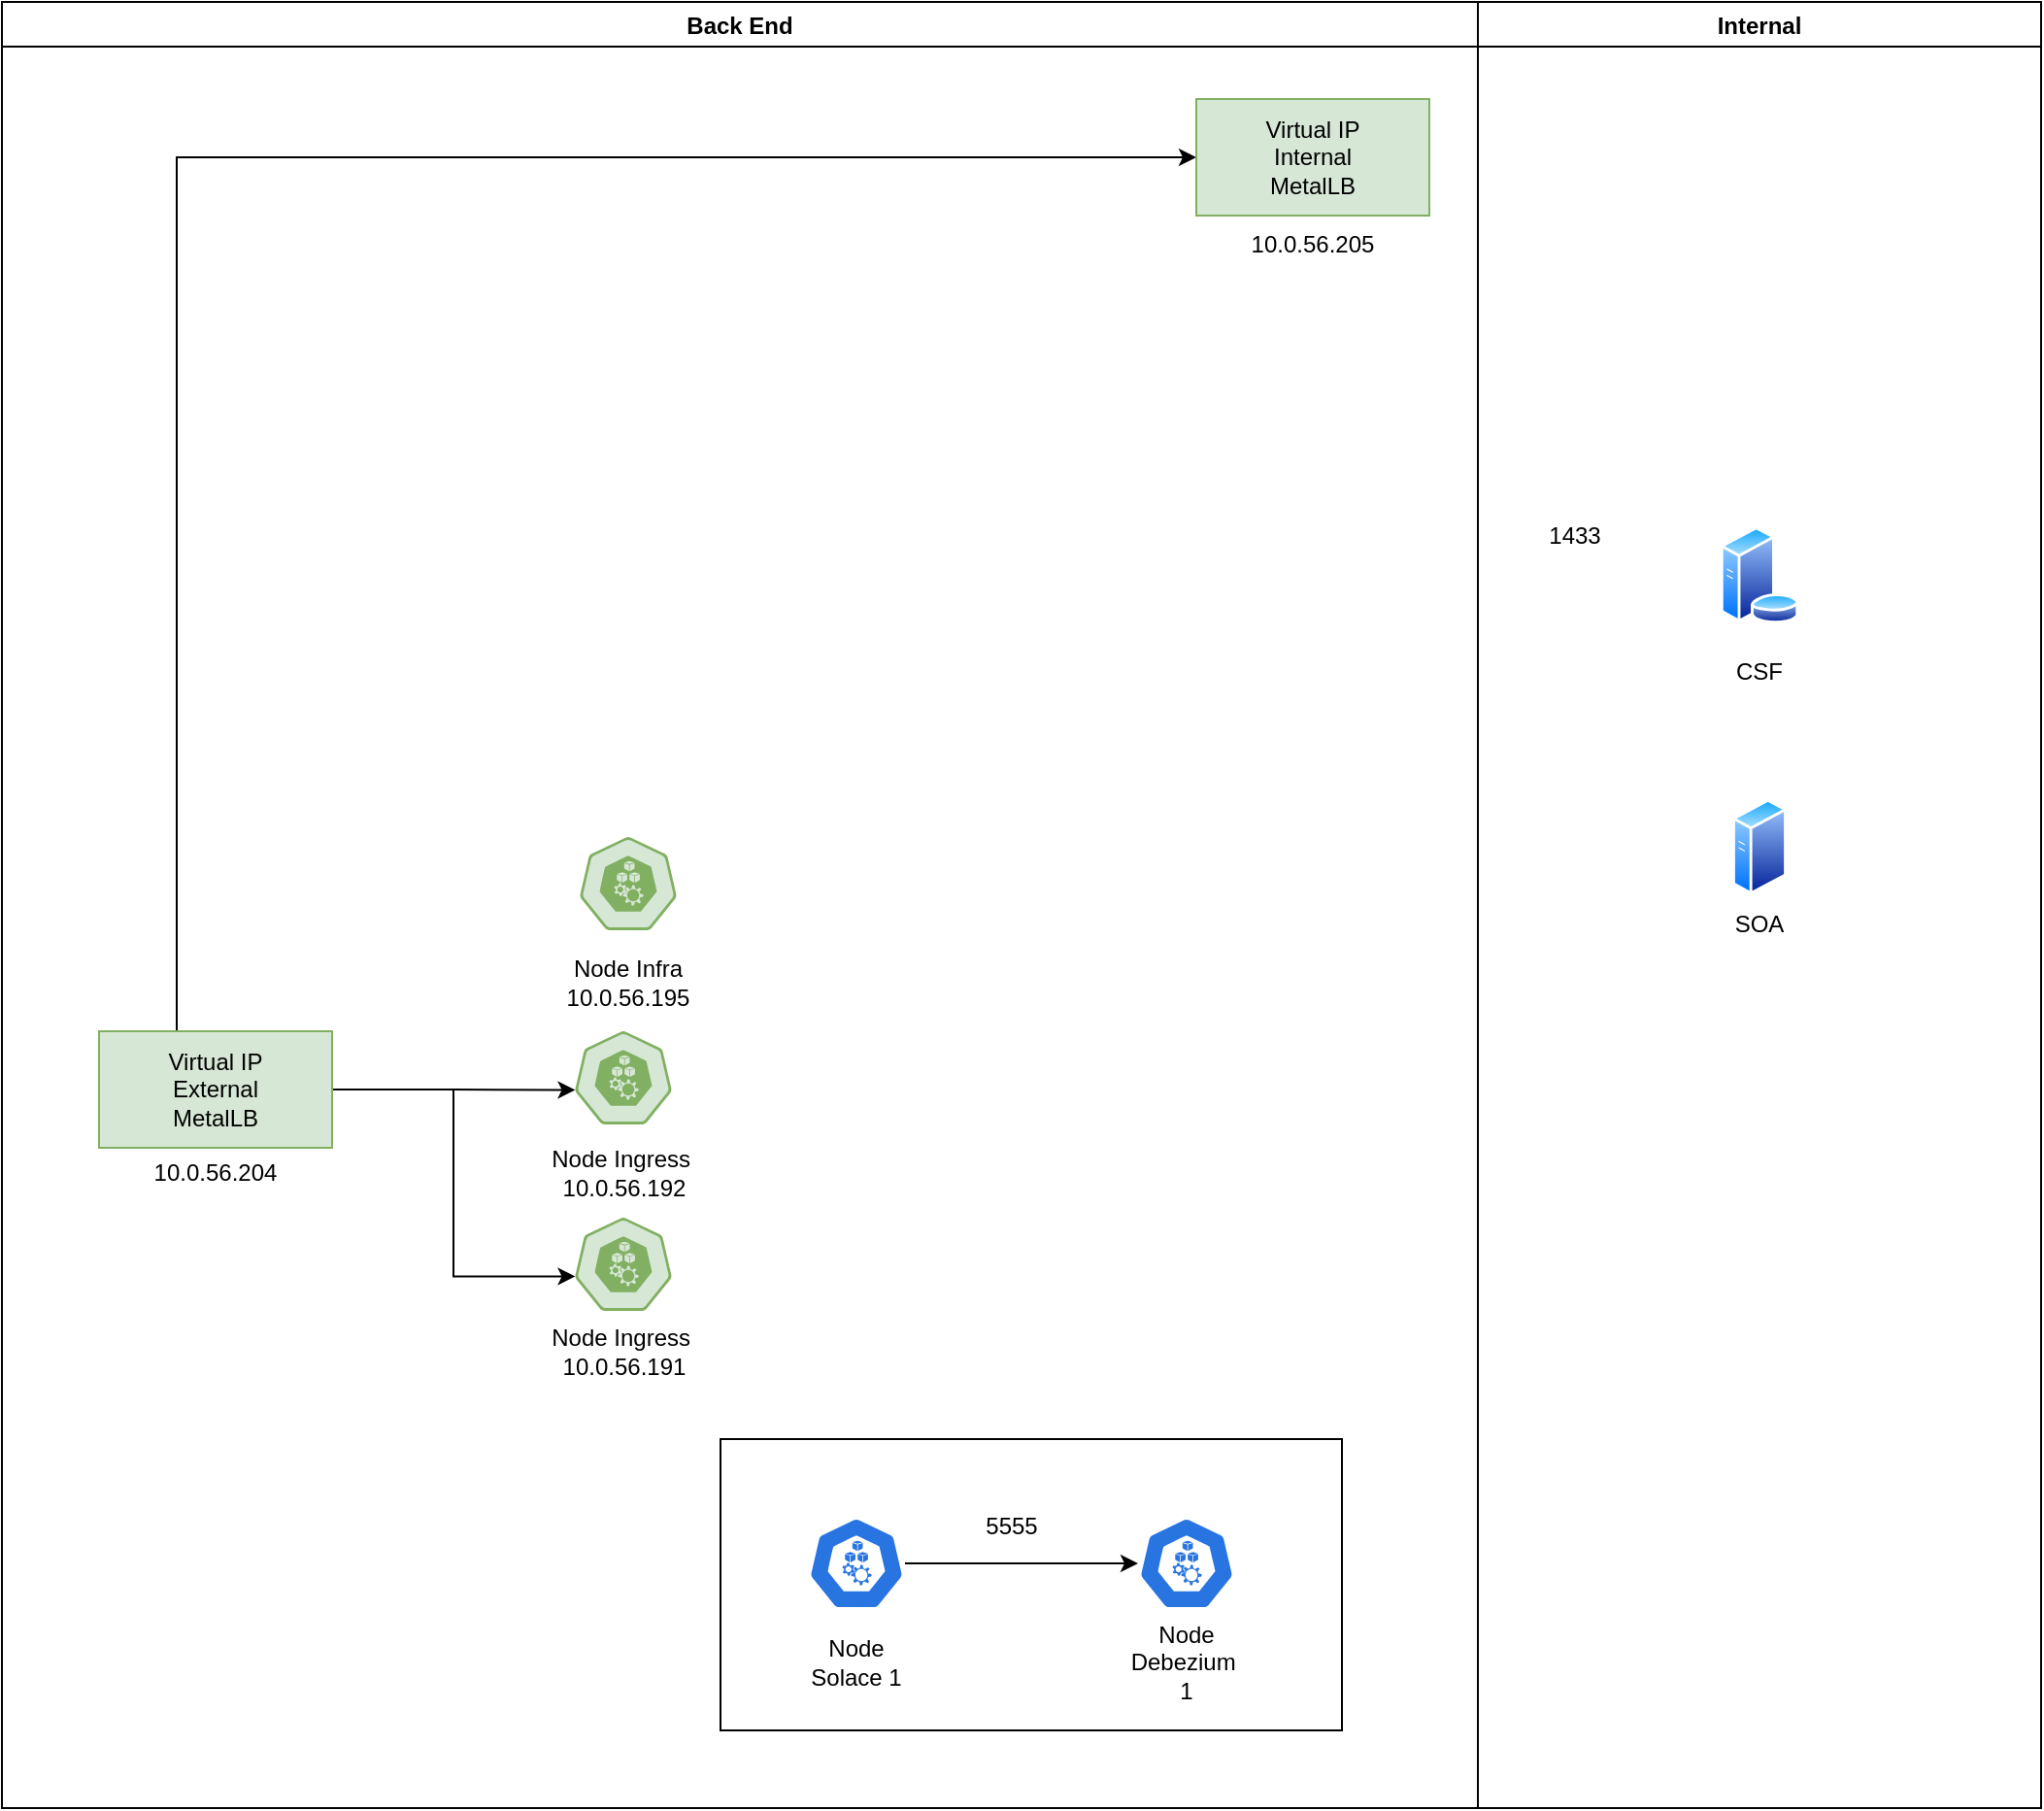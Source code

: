<mxfile version="17.4.6" type="github">
  <diagram id="WyJMgfDM6pz5JmEkkXk2" name="Page-1">
    <mxGraphModel dx="1113" dy="722" grid="1" gridSize="10" guides="1" tooltips="1" connect="1" arrows="1" fold="1" page="1" pageScale="1" pageWidth="850" pageHeight="1100" math="0" shadow="0">
      <root>
        <mxCell id="0" />
        <mxCell id="1" parent="0" />
        <mxCell id="eUF_M8O6vmIzJFxK9sOe-9" value="Back End" style="swimlane;" vertex="1" parent="1">
          <mxGeometry x="80" y="40" width="760" height="930" as="geometry" />
        </mxCell>
        <mxCell id="eUF_M8O6vmIzJFxK9sOe-11" value="" style="rounded=0;whiteSpace=wrap;html=1;" vertex="1" parent="eUF_M8O6vmIzJFxK9sOe-9">
          <mxGeometry x="370" y="740" width="320" height="150" as="geometry" />
        </mxCell>
        <mxCell id="eUF_M8O6vmIzJFxK9sOe-1" value="" style="sketch=0;html=1;dashed=0;whitespace=wrap;fillColor=#2875E2;strokeColor=#ffffff;points=[[0.005,0.63,0],[0.1,0.2,0],[0.9,0.2,0],[0.5,0,0],[0.995,0.63,0],[0.72,0.99,0],[0.5,1,0],[0.28,0.99,0]];shape=mxgraph.kubernetes.icon;prIcon=node" vertex="1" parent="eUF_M8O6vmIzJFxK9sOe-9">
          <mxGeometry x="415" y="780" width="50" height="48" as="geometry" />
        </mxCell>
        <mxCell id="eUF_M8O6vmIzJFxK9sOe-2" value="" style="sketch=0;html=1;dashed=0;whitespace=wrap;fillColor=#2875E2;strokeColor=#ffffff;points=[[0.005,0.63,0],[0.1,0.2,0],[0.9,0.2,0],[0.5,0,0],[0.995,0.63,0],[0.72,0.99,0],[0.5,1,0],[0.28,0.99,0]];shape=mxgraph.kubernetes.icon;prIcon=node" vertex="1" parent="eUF_M8O6vmIzJFxK9sOe-9">
          <mxGeometry x="585" y="780" width="50" height="48" as="geometry" />
        </mxCell>
        <mxCell id="eUF_M8O6vmIzJFxK9sOe-5" style="edgeStyle=orthogonalEdgeStyle;rounded=0;orthogonalLoop=1;jettySize=auto;html=1;" edge="1" parent="eUF_M8O6vmIzJFxK9sOe-9" source="eUF_M8O6vmIzJFxK9sOe-1" target="eUF_M8O6vmIzJFxK9sOe-2">
          <mxGeometry relative="1" as="geometry" />
        </mxCell>
        <mxCell id="eUF_M8O6vmIzJFxK9sOe-3" value="Node Solace 1" style="text;html=1;strokeColor=none;fillColor=none;align=center;verticalAlign=middle;whiteSpace=wrap;rounded=0;" vertex="1" parent="eUF_M8O6vmIzJFxK9sOe-9">
          <mxGeometry x="410" y="840" width="60" height="30" as="geometry" />
        </mxCell>
        <mxCell id="eUF_M8O6vmIzJFxK9sOe-4" value="Node Debezium&amp;nbsp; 1" style="text;html=1;strokeColor=none;fillColor=none;align=center;verticalAlign=middle;whiteSpace=wrap;rounded=0;" vertex="1" parent="eUF_M8O6vmIzJFxK9sOe-9">
          <mxGeometry x="580" y="840" width="60" height="30" as="geometry" />
        </mxCell>
        <mxCell id="eUF_M8O6vmIzJFxK9sOe-6" value="5555" style="text;html=1;strokeColor=none;fillColor=none;align=center;verticalAlign=middle;whiteSpace=wrap;rounded=0;" vertex="1" parent="eUF_M8O6vmIzJFxK9sOe-9">
          <mxGeometry x="490" y="770" width="60" height="30" as="geometry" />
        </mxCell>
        <mxCell id="eUF_M8O6vmIzJFxK9sOe-19" value="" style="sketch=0;html=1;dashed=0;whitespace=wrap;fillColor=#d6e7d6;strokeColor=#81b062;points=[[0.005,0.63,0],[0.1,0.2,0],[0.9,0.2,0],[0.5,0,0],[0.995,0.63,0],[0.72,0.99,0],[0.5,1,0],[0.28,0.99,0]];shape=mxgraph.kubernetes.icon;prIcon=node" vertex="1" parent="eUF_M8O6vmIzJFxK9sOe-9">
          <mxGeometry x="295" y="626" width="50" height="48" as="geometry" />
        </mxCell>
        <mxCell id="eUF_M8O6vmIzJFxK9sOe-20" value="" style="sketch=0;html=1;dashed=0;whitespace=wrap;fillColor=#d6e7d6;strokeColor=#81b062;points=[[0.005,0.63,0],[0.1,0.2,0],[0.9,0.2,0],[0.5,0,0],[0.995,0.63,0],[0.72,0.99,0],[0.5,1,0],[0.28,0.99,0]];shape=mxgraph.kubernetes.icon;prIcon=node" vertex="1" parent="eUF_M8O6vmIzJFxK9sOe-9">
          <mxGeometry x="295" y="530" width="50" height="48" as="geometry" />
        </mxCell>
        <mxCell id="eUF_M8O6vmIzJFxK9sOe-21" value="Node Ingress&amp;nbsp;&lt;br&gt;10.0.56.192" style="text;html=1;strokeColor=none;fillColor=none;align=center;verticalAlign=middle;whiteSpace=wrap;rounded=0;" vertex="1" parent="eUF_M8O6vmIzJFxK9sOe-9">
          <mxGeometry x="272.5" y="588" width="95" height="30" as="geometry" />
        </mxCell>
        <mxCell id="eUF_M8O6vmIzJFxK9sOe-23" value="Node Ingress&amp;nbsp;&lt;br&gt;10.0.56.191" style="text;html=1;strokeColor=none;fillColor=none;align=center;verticalAlign=middle;whiteSpace=wrap;rounded=0;" vertex="1" parent="eUF_M8O6vmIzJFxK9sOe-9">
          <mxGeometry x="272.5" y="680" width="95" height="30" as="geometry" />
        </mxCell>
        <mxCell id="eUF_M8O6vmIzJFxK9sOe-24" value="" style="sketch=0;html=1;dashed=0;whitespace=wrap;fillColor=#d6e7d6;strokeColor=#81b062;points=[[0.005,0.63,0],[0.1,0.2,0],[0.9,0.2,0],[0.5,0,0],[0.995,0.63,0],[0.72,0.99,0],[0.5,1,0],[0.28,0.99,0]];shape=mxgraph.kubernetes.icon;prIcon=node" vertex="1" parent="eUF_M8O6vmIzJFxK9sOe-9">
          <mxGeometry x="297.5" y="430" width="50" height="48" as="geometry" />
        </mxCell>
        <mxCell id="eUF_M8O6vmIzJFxK9sOe-25" value="Node Infra&lt;br&gt;10.0.56.195" style="text;html=1;strokeColor=none;fillColor=none;align=center;verticalAlign=middle;whiteSpace=wrap;rounded=0;" vertex="1" parent="eUF_M8O6vmIzJFxK9sOe-9">
          <mxGeometry x="275" y="490" width="95" height="30" as="geometry" />
        </mxCell>
        <mxCell id="eUF_M8O6vmIzJFxK9sOe-31" style="edgeStyle=orthogonalEdgeStyle;rounded=0;orthogonalLoop=1;jettySize=auto;html=1;entryX=0.005;entryY=0.63;entryDx=0;entryDy=0;entryPerimeter=0;" edge="1" parent="eUF_M8O6vmIzJFxK9sOe-9" source="eUF_M8O6vmIzJFxK9sOe-26" target="eUF_M8O6vmIzJFxK9sOe-20">
          <mxGeometry relative="1" as="geometry" />
        </mxCell>
        <mxCell id="eUF_M8O6vmIzJFxK9sOe-32" style="edgeStyle=orthogonalEdgeStyle;rounded=0;orthogonalLoop=1;jettySize=auto;html=1;entryX=0.005;entryY=0.63;entryDx=0;entryDy=0;entryPerimeter=0;" edge="1" parent="eUF_M8O6vmIzJFxK9sOe-9" source="eUF_M8O6vmIzJFxK9sOe-26" target="eUF_M8O6vmIzJFxK9sOe-19">
          <mxGeometry relative="1" as="geometry" />
        </mxCell>
        <mxCell id="eUF_M8O6vmIzJFxK9sOe-36" style="edgeStyle=orthogonalEdgeStyle;rounded=0;orthogonalLoop=1;jettySize=auto;html=1;entryX=0;entryY=0.5;entryDx=0;entryDy=0;" edge="1" parent="eUF_M8O6vmIzJFxK9sOe-9" source="eUF_M8O6vmIzJFxK9sOe-26" target="eUF_M8O6vmIzJFxK9sOe-33">
          <mxGeometry relative="1" as="geometry">
            <Array as="points">
              <mxPoint x="90" y="80" />
            </Array>
          </mxGeometry>
        </mxCell>
        <mxCell id="eUF_M8O6vmIzJFxK9sOe-26" value="Virtual IP&lt;br&gt;External&lt;br&gt;MetalLB" style="rounded=0;whiteSpace=wrap;html=1;strokeColor=#81b062;fillColor=#d6e7d6;" vertex="1" parent="eUF_M8O6vmIzJFxK9sOe-9">
          <mxGeometry x="50" y="530" width="120" height="60" as="geometry" />
        </mxCell>
        <mxCell id="eUF_M8O6vmIzJFxK9sOe-29" value="10.0.56.204" style="text;html=1;strokeColor=none;fillColor=none;align=center;verticalAlign=middle;whiteSpace=wrap;rounded=0;" vertex="1" parent="eUF_M8O6vmIzJFxK9sOe-9">
          <mxGeometry x="80" y="588" width="60" height="30" as="geometry" />
        </mxCell>
        <mxCell id="eUF_M8O6vmIzJFxK9sOe-33" value="Virtual IP&lt;br&gt;Internal&lt;br&gt;MetalLB" style="rounded=0;whiteSpace=wrap;html=1;strokeColor=#81b062;fillColor=#d6e7d6;" vertex="1" parent="eUF_M8O6vmIzJFxK9sOe-9">
          <mxGeometry x="615" y="50" width="120" height="60" as="geometry" />
        </mxCell>
        <mxCell id="eUF_M8O6vmIzJFxK9sOe-35" value="10.0.56.205" style="text;html=1;strokeColor=none;fillColor=none;align=center;verticalAlign=middle;whiteSpace=wrap;rounded=0;" vertex="1" parent="eUF_M8O6vmIzJFxK9sOe-9">
          <mxGeometry x="645" y="110" width="60" height="30" as="geometry" />
        </mxCell>
        <mxCell id="eUF_M8O6vmIzJFxK9sOe-10" value="Internal" style="swimlane;" vertex="1" parent="1">
          <mxGeometry x="840" y="40" width="290" height="930" as="geometry" />
        </mxCell>
        <mxCell id="eUF_M8O6vmIzJFxK9sOe-12" value="" style="aspect=fixed;perimeter=ellipsePerimeter;html=1;align=center;shadow=0;dashed=0;spacingTop=3;image;image=img/lib/active_directory/generic_server.svg;" vertex="1" parent="eUF_M8O6vmIzJFxK9sOe-10">
          <mxGeometry x="131" y="410" width="28.0" height="50" as="geometry" />
        </mxCell>
        <mxCell id="eUF_M8O6vmIzJFxK9sOe-13" value="SOA" style="text;html=1;strokeColor=none;fillColor=none;align=center;verticalAlign=middle;whiteSpace=wrap;rounded=0;" vertex="1" parent="eUF_M8O6vmIzJFxK9sOe-10">
          <mxGeometry x="115" y="460" width="60" height="30" as="geometry" />
        </mxCell>
        <mxCell id="eUF_M8O6vmIzJFxK9sOe-14" value="" style="aspect=fixed;perimeter=ellipsePerimeter;html=1;align=center;shadow=0;dashed=0;spacingTop=3;image;image=img/lib/active_directory/database_server.svg;" vertex="1" parent="eUF_M8O6vmIzJFxK9sOe-10">
          <mxGeometry x="124.5" y="270" width="41" height="50" as="geometry" />
        </mxCell>
        <mxCell id="eUF_M8O6vmIzJFxK9sOe-15" value="CSF" style="text;html=1;strokeColor=none;fillColor=none;align=center;verticalAlign=middle;whiteSpace=wrap;rounded=0;" vertex="1" parent="eUF_M8O6vmIzJFxK9sOe-10">
          <mxGeometry x="115" y="330" width="60" height="30" as="geometry" />
        </mxCell>
        <mxCell id="eUF_M8O6vmIzJFxK9sOe-17" value="1433" style="text;html=1;strokeColor=none;fillColor=none;align=center;verticalAlign=middle;whiteSpace=wrap;rounded=0;" vertex="1" parent="eUF_M8O6vmIzJFxK9sOe-10">
          <mxGeometry x="20" y="260" width="60" height="30" as="geometry" />
        </mxCell>
      </root>
    </mxGraphModel>
  </diagram>
</mxfile>
